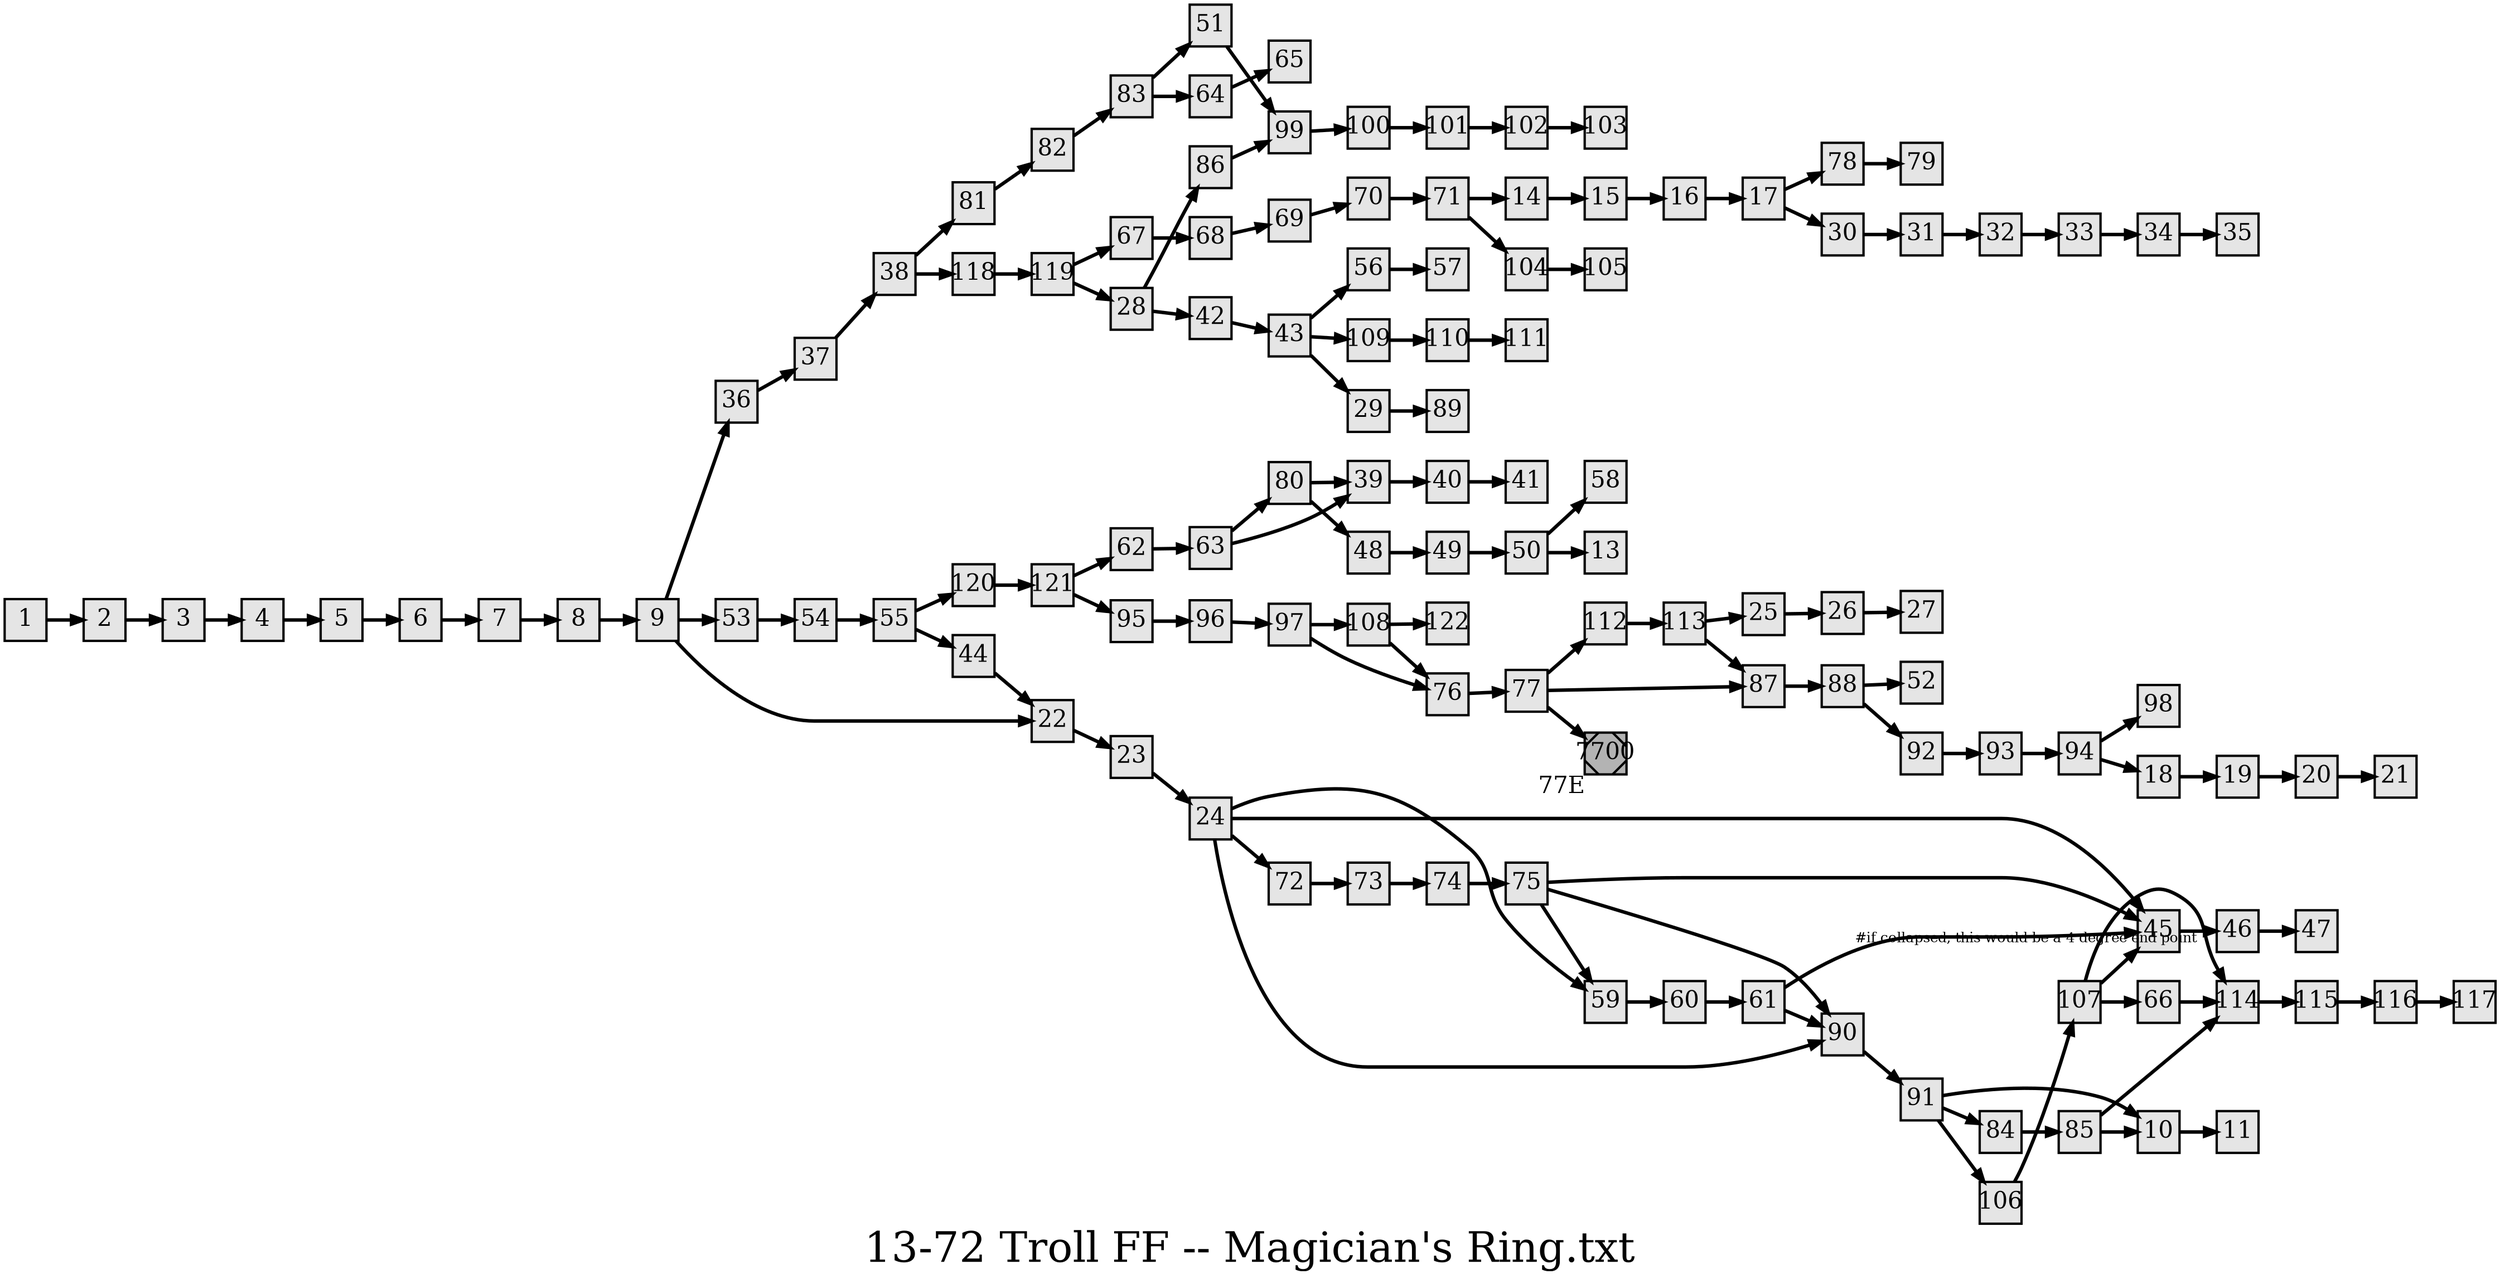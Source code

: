 digraph g{
  graph [ label="13-72 Troll FF -- Magician's Ring.txt" rankdir=LR, ordering=out, fontsize=36, nodesep="0.35", ranksep="0.45"];
  node  [shape=rect, penwidth=2, fontsize=20, style=filled, fillcolor=grey90, margin="0,0", labelfloat=true, regular=true, fixedsize=true];
  edge  [labelfloat=true, penwidth=3, fontsize=12];
  1 -> 2;
  2 -> 3;
  3 -> 4;
  4 -> 5;
  5 -> 6;
  6 -> 7;
  7 -> 8;
  8 -> 9;
  9 -> 36;
  9 -> 53;
  9 -> 22;
  10 -> 11;
  14 -> 15;
  15 -> 16;
  16 -> 17;
  17 -> 78;
  17 -> 30;
  18 -> 19;
  19 -> 20;
  20 -> 21;
  22 -> 23;
  23 -> 24;
  24 -> 59;
  24 -> 45;
  24 -> 72;
  24 -> 90;
  25 -> 26;
  26 -> 27;
  28 -> 86;
  28 -> 42;
  29 -> 89;
  30 -> 31;
  31 -> 32;
  32 -> 33;
  33 -> 34;
  34 -> 35;
  36 -> 37;
  37 -> 38;
  38 -> 81;
  38 -> 118;
  39 -> 40;
  40 -> 41;
  42 -> 43;
  43 -> 56;
  43 -> 109;
  43 -> 29;
  44 -> 22;
  45 -> 46	[ xlabel="#if collapsed, this would be a 4 degree end point" ];
  46 -> 47;
  48 -> 49;
  49 -> 50;
  50 -> 58;
  50 -> 13;
  51 -> 99;
  53 -> 54;
  54 -> 55;
  55 -> 120;
  55 -> 44;
  56 -> 57;
  59 -> 60;
  60 -> 61;
  61 -> 45;
  61 -> 90;
  62 -> 63;
  63 -> 80;
  63 -> 39;
  64 -> 65;
  66 -> 114;
  67 -> 68;
  68 -> 69;
  69 -> 70;
  70 -> 71;
  71 -> 14;
  71 -> 104;
  72 -> 73;
  73 -> 74;
  74 -> 75;
  75 -> 45;
  75 -> 90;
  75 -> 59;
  76 -> 77;
  77 -> 112;
  77 -> 87;
  77 -> 7700;
  7700	[ xlabel="77E", shape=Msquare, fontsize=20, fillcolor=grey70 ];
  78 -> 79;
  80 -> 39;
  80 -> 48;
  81 -> 82;
  82 -> 83;
  83 -> 51;
  83 -> 64;
  84 -> 85;
  85 -> 114;
  85 -> 10;
  86 -> 99;
  87 -> 88;
  88 -> 52;
  88 -> 92;
  90 -> 91;
  91 -> 10;
  91 -> 84;
  91 -> 106;
  92 -> 93;
  93 -> 94;
  94 -> 98;
  94 -> 18;
  95 -> 96;
  96 -> 97;
  97 -> 108;
  97 -> 76;
  99 -> 100;
  100 -> 101;
  101 -> 102;
  102 -> 103;
  104 -> 105;
  106 -> 107;
  107 -> 114;
  107 -> 45;
  107 -> 66;
  108 -> 122;
  108 -> 76;
  109 -> 110;
  110 -> 111;
  112 -> 113;
  113 -> 25;
  113 -> 87;
  114 -> 115;
  115 -> 116;
  116 -> 117;
  118 -> 119;
  119 -> 67;
  119 -> 28;
  120 -> 121;
  121 -> 62;
  121 -> 95;
}

